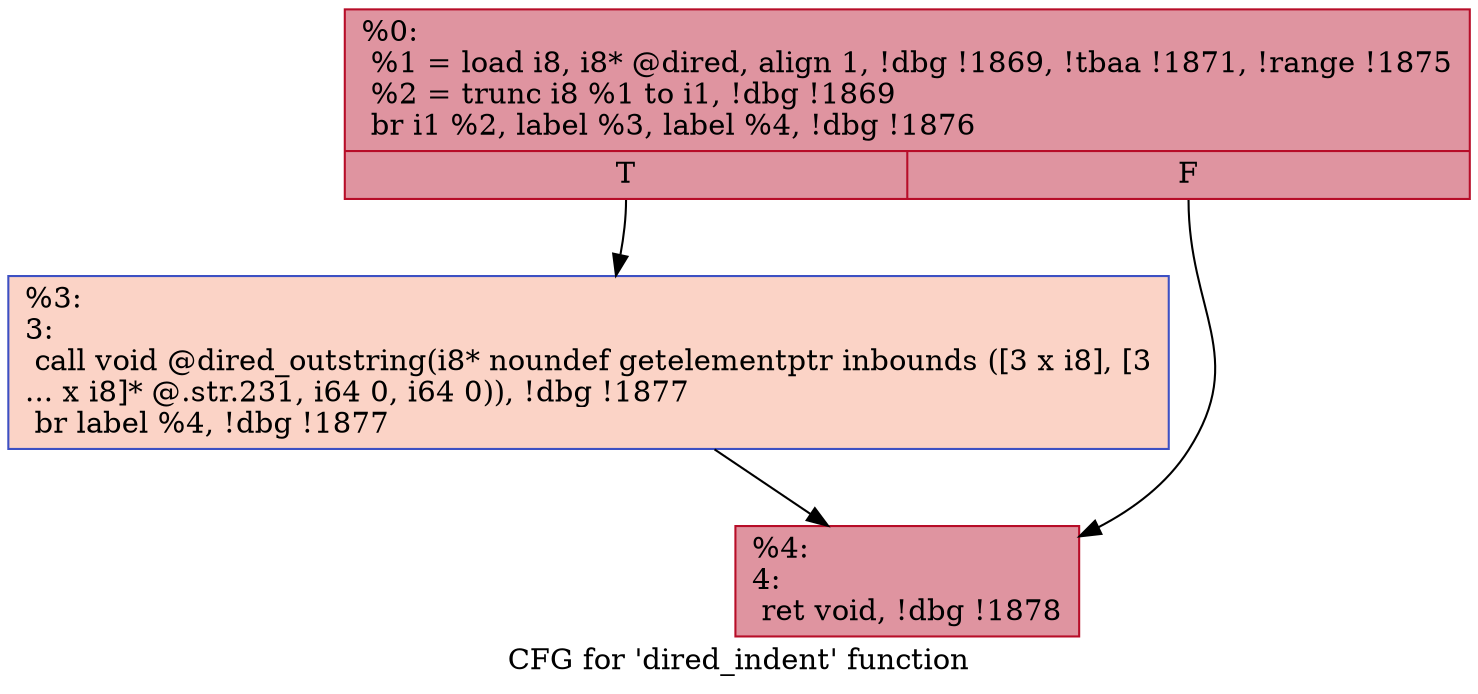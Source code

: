 digraph "CFG for 'dired_indent' function" {
	label="CFG for 'dired_indent' function";

	Node0x1f7be60 [shape=record,color="#b70d28ff", style=filled, fillcolor="#b70d2870",label="{%0:\l  %1 = load i8, i8* @dired, align 1, !dbg !1869, !tbaa !1871, !range !1875\l  %2 = trunc i8 %1 to i1, !dbg !1869\l  br i1 %2, label %3, label %4, !dbg !1876\l|{<s0>T|<s1>F}}"];
	Node0x1f7be60:s0 -> Node0x1f7beb0;
	Node0x1f7be60:s1 -> Node0x1f7bf00;
	Node0x1f7beb0 [shape=record,color="#3d50c3ff", style=filled, fillcolor="#f59c7d70",label="{%3:\l3:                                                \l  call void @dired_outstring(i8* noundef getelementptr inbounds ([3 x i8], [3\l... x i8]* @.str.231, i64 0, i64 0)), !dbg !1877\l  br label %4, !dbg !1877\l}"];
	Node0x1f7beb0 -> Node0x1f7bf00;
	Node0x1f7bf00 [shape=record,color="#b70d28ff", style=filled, fillcolor="#b70d2870",label="{%4:\l4:                                                \l  ret void, !dbg !1878\l}"];
}
